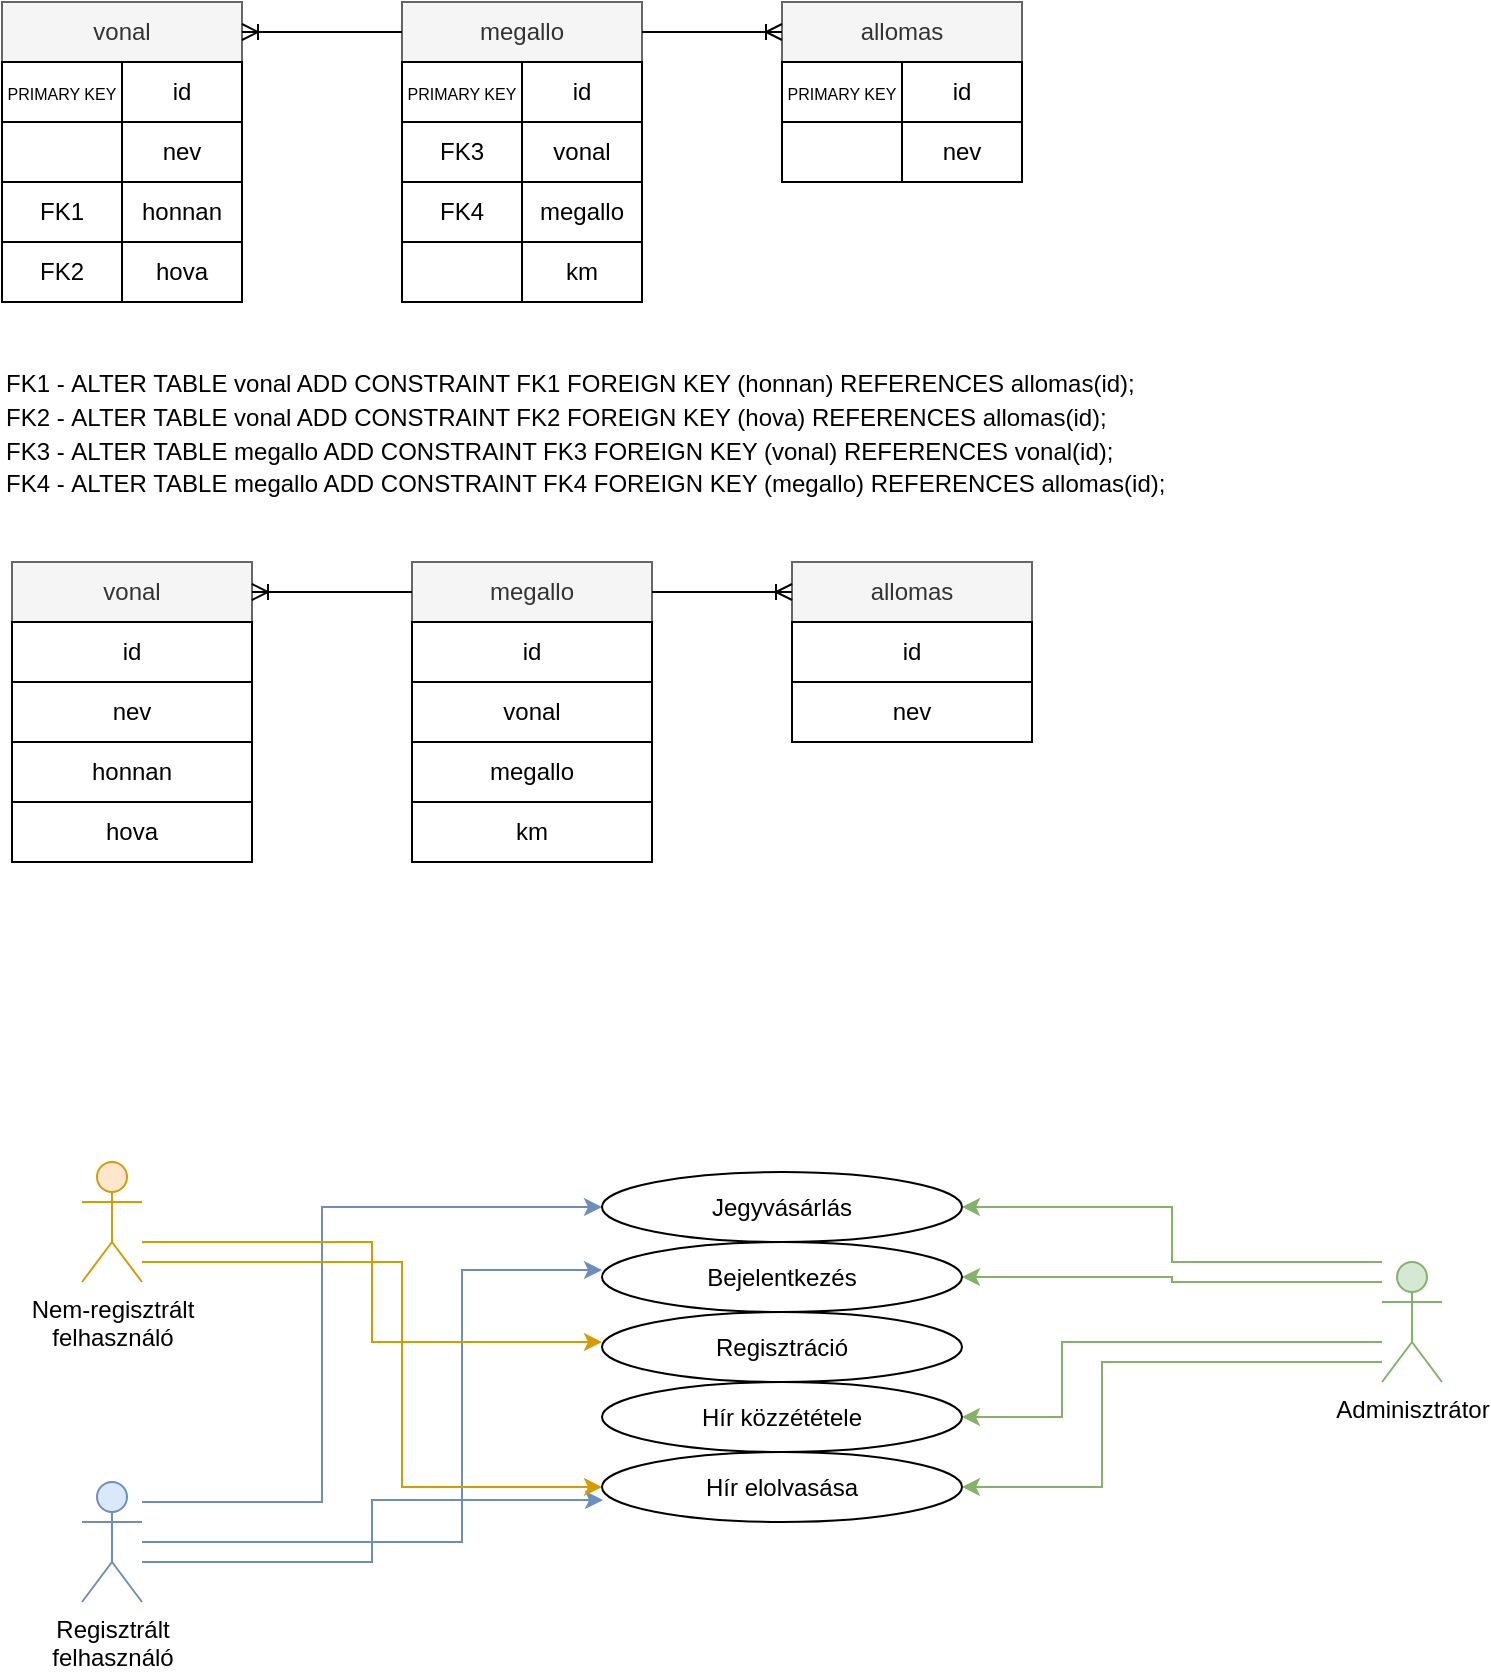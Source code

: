 <mxfile version="20.3.0" type="device"><diagram id="R2lEEEUBdFMjLlhIrx00" name="Page-1"><mxGraphModel dx="959" dy="571" grid="1" gridSize="10" guides="1" tooltips="1" connect="1" arrows="1" fold="1" page="1" pageScale="1" pageWidth="850" pageHeight="1100" math="0" shadow="0" extFonts="Permanent Marker^https://fonts.googleapis.com/css?family=Permanent+Marker"><root><mxCell id="0"/><mxCell id="1" parent="0"/><mxCell id="1cXi6XWxGu7-OifEeSoq-1" value="allomas" style="rounded=0;whiteSpace=wrap;html=1;fillColor=#f5f5f5;fontColor=#333333;strokeColor=#666666;" vertex="1" parent="1"><mxGeometry x="450" y="70" width="120" height="30" as="geometry"/></mxCell><mxCell id="1cXi6XWxGu7-OifEeSoq-3" value="id" style="rounded=0;whiteSpace=wrap;html=1;" vertex="1" parent="1"><mxGeometry x="510" y="100" width="60" height="30" as="geometry"/></mxCell><mxCell id="1cXi6XWxGu7-OifEeSoq-4" value="vonal" style="rounded=0;whiteSpace=wrap;html=1;fillColor=#f5f5f5;fontColor=#333333;strokeColor=#666666;" vertex="1" parent="1"><mxGeometry x="60" y="70" width="120" height="30" as="geometry"/></mxCell><mxCell id="1cXi6XWxGu7-OifEeSoq-5" value="id" style="rounded=0;whiteSpace=wrap;html=1;" vertex="1" parent="1"><mxGeometry x="120" y="100" width="60" height="30" as="geometry"/></mxCell><mxCell id="1cXi6XWxGu7-OifEeSoq-6" value="megallo" style="rounded=0;whiteSpace=wrap;html=1;fillColor=#f5f5f5;fontColor=#333333;strokeColor=#666666;" vertex="1" parent="1"><mxGeometry x="260" y="70" width="120" height="30" as="geometry"/></mxCell><mxCell id="1cXi6XWxGu7-OifEeSoq-7" value="id" style="rounded=0;whiteSpace=wrap;html=1;" vertex="1" parent="1"><mxGeometry x="320" y="100" width="60" height="30" as="geometry"/></mxCell><mxCell id="1cXi6XWxGu7-OifEeSoq-15" value="nev" style="rounded=0;whiteSpace=wrap;html=1;" vertex="1" parent="1"><mxGeometry x="510" y="130" width="60" height="30" as="geometry"/></mxCell><mxCell id="1cXi6XWxGu7-OifEeSoq-16" value="nev" style="rounded=0;whiteSpace=wrap;html=1;" vertex="1" parent="1"><mxGeometry x="120" y="130" width="60" height="30" as="geometry"/></mxCell><mxCell id="1cXi6XWxGu7-OifEeSoq-17" value="honnan" style="rounded=0;whiteSpace=wrap;html=1;" vertex="1" parent="1"><mxGeometry x="120" y="160" width="60" height="30" as="geometry"/></mxCell><mxCell id="1cXi6XWxGu7-OifEeSoq-18" value="hova" style="rounded=0;whiteSpace=wrap;html=1;" vertex="1" parent="1"><mxGeometry x="120" y="190" width="60" height="30" as="geometry"/></mxCell><mxCell id="1cXi6XWxGu7-OifEeSoq-19" value="vonal" style="rounded=0;whiteSpace=wrap;html=1;" vertex="1" parent="1"><mxGeometry x="320" y="130" width="60" height="30" as="geometry"/></mxCell><mxCell id="1cXi6XWxGu7-OifEeSoq-20" value="megallo" style="rounded=0;whiteSpace=wrap;html=1;" vertex="1" parent="1"><mxGeometry x="320" y="160" width="60" height="30" as="geometry"/></mxCell><mxCell id="1cXi6XWxGu7-OifEeSoq-21" value="km" style="rounded=0;whiteSpace=wrap;html=1;" vertex="1" parent="1"><mxGeometry x="320" y="190" width="60" height="30" as="geometry"/></mxCell><mxCell id="1cXi6XWxGu7-OifEeSoq-22" value="&lt;font style=&quot;font-size: 8px;&quot;&gt;PRIMARY KEY&lt;/font&gt;" style="rounded=0;whiteSpace=wrap;html=1;" vertex="1" parent="1"><mxGeometry x="450" y="100" width="60" height="30" as="geometry"/></mxCell><mxCell id="1cXi6XWxGu7-OifEeSoq-23" value="" style="rounded=0;whiteSpace=wrap;html=1;" vertex="1" parent="1"><mxGeometry x="450" y="130" width="60" height="30" as="geometry"/></mxCell><mxCell id="1cXi6XWxGu7-OifEeSoq-24" value="&lt;font style=&quot;font-size: 8px;&quot;&gt;PRIMARY KEY&lt;/font&gt;" style="rounded=0;whiteSpace=wrap;html=1;" vertex="1" parent="1"><mxGeometry x="60" y="100" width="60" height="30" as="geometry"/></mxCell><mxCell id="1cXi6XWxGu7-OifEeSoq-25" value="&lt;font style=&quot;font-size: 8px;&quot;&gt;PRIMARY KEY&lt;/font&gt;" style="rounded=0;whiteSpace=wrap;html=1;" vertex="1" parent="1"><mxGeometry x="260" y="100" width="60" height="30" as="geometry"/></mxCell><mxCell id="1cXi6XWxGu7-OifEeSoq-26" value="" style="rounded=0;whiteSpace=wrap;html=1;" vertex="1" parent="1"><mxGeometry x="60" y="130" width="60" height="30" as="geometry"/></mxCell><mxCell id="1cXi6XWxGu7-OifEeSoq-27" value="FK1" style="rounded=0;whiteSpace=wrap;html=1;" vertex="1" parent="1"><mxGeometry x="60" y="160" width="60" height="30" as="geometry"/></mxCell><mxCell id="1cXi6XWxGu7-OifEeSoq-28" value="FK2" style="rounded=0;whiteSpace=wrap;html=1;" vertex="1" parent="1"><mxGeometry x="60" y="190" width="60" height="30" as="geometry"/></mxCell><mxCell id="1cXi6XWxGu7-OifEeSoq-29" value="FK3" style="rounded=0;whiteSpace=wrap;html=1;" vertex="1" parent="1"><mxGeometry x="260" y="130" width="60" height="30" as="geometry"/></mxCell><mxCell id="1cXi6XWxGu7-OifEeSoq-30" value="FK4" style="rounded=0;whiteSpace=wrap;html=1;" vertex="1" parent="1"><mxGeometry x="260" y="160" width="60" height="30" as="geometry"/></mxCell><mxCell id="1cXi6XWxGu7-OifEeSoq-31" value="" style="rounded=0;whiteSpace=wrap;html=1;" vertex="1" parent="1"><mxGeometry x="260" y="190" width="60" height="30" as="geometry"/></mxCell><mxCell id="1cXi6XWxGu7-OifEeSoq-59" value="&lt;div style=&quot;&quot;&gt;&lt;span style=&quot;font-size: 12px; background-color: initial;&quot;&gt;FK1 -&amp;nbsp;ALTER TABLE vonal ADD CONSTRAINT FK1 FOREIGN KEY (honnan) REFERENCES allomas(id);&lt;/span&gt;&lt;/div&gt;&lt;div style=&quot;&quot;&gt;&lt;span style=&quot;font-size: 12px;&quot;&gt;FK2 -&amp;nbsp;ALTER TABLE vonal ADD CONSTRAINT FK2 FOREIGN KEY (hova) REFERENCES allomas(id);&lt;/span&gt;&lt;span style=&quot;font-size: 12px; background-color: initial;&quot;&gt;&lt;br&gt;&lt;/span&gt;&lt;/div&gt;&lt;div style=&quot;&quot;&gt;&lt;span style=&quot;font-size: 12px;&quot;&gt;FK3 -&amp;nbsp;ALTER TABLE megallo ADD CONSTRAINT FK3 FOREIGN KEY (vonal) REFERENCES vonal(id);&lt;/span&gt;&lt;span style=&quot;font-size: 12px;&quot;&gt;&lt;br&gt;&lt;/span&gt;&lt;/div&gt;&lt;div style=&quot;&quot;&gt;&lt;span style=&quot;font-size: 12px;&quot;&gt;FK4 -&amp;nbsp;ALTER TABLE megallo ADD CONSTRAINT FK4 FOREIGN KEY (megallo) REFERENCES allomas(id);&lt;/span&gt;&lt;span style=&quot;font-size: 12px;&quot;&gt;&lt;br&gt;&lt;/span&gt;&lt;/div&gt;" style="text;html=1;strokeColor=none;fillColor=none;align=left;verticalAlign=middle;whiteSpace=wrap;rounded=0;fontSize=14;" vertex="1" parent="1"><mxGeometry x="60" y="250" width="620" height="70" as="geometry"/></mxCell><mxCell id="1cXi6XWxGu7-OifEeSoq-60" value="" style="edgeStyle=entityRelationEdgeStyle;fontSize=12;html=1;endArrow=ERoneToMany;rounded=0;exitX=0;exitY=0.5;exitDx=0;exitDy=0;entryX=1;entryY=0.5;entryDx=0;entryDy=0;" edge="1" parent="1" source="1cXi6XWxGu7-OifEeSoq-6" target="1cXi6XWxGu7-OifEeSoq-4"><mxGeometry width="100" height="100" relative="1" as="geometry"><mxPoint x="180" y="230" as="sourcePoint"/><mxPoint x="210" y="110" as="targetPoint"/></mxGeometry></mxCell><mxCell id="1cXi6XWxGu7-OifEeSoq-61" value="" style="edgeStyle=entityRelationEdgeStyle;fontSize=12;html=1;endArrow=ERoneToMany;rounded=0;exitX=1;exitY=0.5;exitDx=0;exitDy=0;entryX=0;entryY=0.5;entryDx=0;entryDy=0;" edge="1" parent="1" source="1cXi6XWxGu7-OifEeSoq-6" target="1cXi6XWxGu7-OifEeSoq-1"><mxGeometry width="100" height="100" relative="1" as="geometry"><mxPoint x="270" y="95" as="sourcePoint"/><mxPoint x="430" y="140" as="targetPoint"/></mxGeometry></mxCell><mxCell id="1cXi6XWxGu7-OifEeSoq-63" value="allomas" style="rounded=0;whiteSpace=wrap;html=1;fillColor=#f5f5f5;fontColor=#333333;strokeColor=#666666;" vertex="1" parent="1"><mxGeometry x="455" y="350" width="120" height="30" as="geometry"/></mxCell><mxCell id="1cXi6XWxGu7-OifEeSoq-64" value="id" style="rounded=0;whiteSpace=wrap;html=1;" vertex="1" parent="1"><mxGeometry x="455" y="380" width="120" height="30" as="geometry"/></mxCell><mxCell id="1cXi6XWxGu7-OifEeSoq-65" value="vonal" style="rounded=0;whiteSpace=wrap;html=1;fillColor=#f5f5f5;fontColor=#333333;strokeColor=#666666;" vertex="1" parent="1"><mxGeometry x="65" y="350" width="120" height="30" as="geometry"/></mxCell><mxCell id="1cXi6XWxGu7-OifEeSoq-66" value="id" style="rounded=0;whiteSpace=wrap;html=1;" vertex="1" parent="1"><mxGeometry x="65" y="380" width="120" height="30" as="geometry"/></mxCell><mxCell id="1cXi6XWxGu7-OifEeSoq-67" value="megallo" style="rounded=0;whiteSpace=wrap;html=1;fillColor=#f5f5f5;fontColor=#333333;strokeColor=#666666;" vertex="1" parent="1"><mxGeometry x="265" y="350" width="120" height="30" as="geometry"/></mxCell><mxCell id="1cXi6XWxGu7-OifEeSoq-68" value="id" style="rounded=0;whiteSpace=wrap;html=1;" vertex="1" parent="1"><mxGeometry x="265" y="380" width="120" height="30" as="geometry"/></mxCell><mxCell id="1cXi6XWxGu7-OifEeSoq-69" value="nev" style="rounded=0;whiteSpace=wrap;html=1;" vertex="1" parent="1"><mxGeometry x="455" y="410" width="120" height="30" as="geometry"/></mxCell><mxCell id="1cXi6XWxGu7-OifEeSoq-70" value="nev" style="rounded=0;whiteSpace=wrap;html=1;" vertex="1" parent="1"><mxGeometry x="65" y="410" width="120" height="30" as="geometry"/></mxCell><mxCell id="1cXi6XWxGu7-OifEeSoq-71" value="honnan" style="rounded=0;whiteSpace=wrap;html=1;" vertex="1" parent="1"><mxGeometry x="65" y="440" width="120" height="30" as="geometry"/></mxCell><mxCell id="1cXi6XWxGu7-OifEeSoq-72" value="hova" style="rounded=0;whiteSpace=wrap;html=1;" vertex="1" parent="1"><mxGeometry x="65" y="470" width="120" height="30" as="geometry"/></mxCell><mxCell id="1cXi6XWxGu7-OifEeSoq-73" value="vonal" style="rounded=0;whiteSpace=wrap;html=1;" vertex="1" parent="1"><mxGeometry x="265" y="410" width="120" height="30" as="geometry"/></mxCell><mxCell id="1cXi6XWxGu7-OifEeSoq-74" value="megallo" style="rounded=0;whiteSpace=wrap;html=1;" vertex="1" parent="1"><mxGeometry x="265" y="440" width="120" height="30" as="geometry"/></mxCell><mxCell id="1cXi6XWxGu7-OifEeSoq-75" value="km" style="rounded=0;whiteSpace=wrap;html=1;" vertex="1" parent="1"><mxGeometry x="265" y="470" width="120" height="30" as="geometry"/></mxCell><mxCell id="1cXi6XWxGu7-OifEeSoq-86" value="" style="edgeStyle=entityRelationEdgeStyle;fontSize=12;html=1;endArrow=ERoneToMany;rounded=0;exitX=0;exitY=0.5;exitDx=0;exitDy=0;entryX=1;entryY=0.5;entryDx=0;entryDy=0;" edge="1" parent="1" source="1cXi6XWxGu7-OifEeSoq-67" target="1cXi6XWxGu7-OifEeSoq-65"><mxGeometry width="100" height="100" relative="1" as="geometry"><mxPoint x="185" y="510" as="sourcePoint"/><mxPoint x="215" y="390" as="targetPoint"/></mxGeometry></mxCell><mxCell id="1cXi6XWxGu7-OifEeSoq-87" value="" style="edgeStyle=entityRelationEdgeStyle;fontSize=12;html=1;endArrow=ERoneToMany;rounded=0;exitX=1;exitY=0.5;exitDx=0;exitDy=0;entryX=0;entryY=0.5;entryDx=0;entryDy=0;" edge="1" parent="1" source="1cXi6XWxGu7-OifEeSoq-67" target="1cXi6XWxGu7-OifEeSoq-63"><mxGeometry width="100" height="100" relative="1" as="geometry"><mxPoint x="275" y="375" as="sourcePoint"/><mxPoint x="435" y="420" as="targetPoint"/></mxGeometry></mxCell><mxCell id="1cXi6XWxGu7-OifEeSoq-102" style="edgeStyle=orthogonalEdgeStyle;rounded=0;orthogonalLoop=1;jettySize=auto;html=1;entryX=0;entryY=0.5;entryDx=0;entryDy=0;fontSize=12;fillColor=#dae8fc;strokeColor=#6c8ebf;" edge="1" parent="1" source="1cXi6XWxGu7-OifEeSoq-88" target="1cXi6XWxGu7-OifEeSoq-92"><mxGeometry relative="1" as="geometry"><Array as="points"><mxPoint x="220" y="820"/><mxPoint x="220" y="673"/></Array></mxGeometry></mxCell><mxCell id="1cXi6XWxGu7-OifEeSoq-105" style="edgeStyle=orthogonalEdgeStyle;rounded=0;orthogonalLoop=1;jettySize=auto;html=1;entryX=0;entryY=0.4;entryDx=0;entryDy=0;entryPerimeter=0;fontSize=12;fillColor=#dae8fc;strokeColor=#6c8ebf;" edge="1" parent="1" source="1cXi6XWxGu7-OifEeSoq-88" target="1cXi6XWxGu7-OifEeSoq-93"><mxGeometry relative="1" as="geometry"><Array as="points"><mxPoint x="290" y="840"/><mxPoint x="290" y="704"/></Array></mxGeometry></mxCell><mxCell id="1cXi6XWxGu7-OifEeSoq-106" style="edgeStyle=orthogonalEdgeStyle;rounded=0;orthogonalLoop=1;jettySize=auto;html=1;entryX=0.003;entryY=0.686;entryDx=0;entryDy=0;entryPerimeter=0;fontSize=12;fontColor=#FF0000;fillColor=#dae8fc;strokeColor=#6c8ebf;" edge="1" parent="1" source="1cXi6XWxGu7-OifEeSoq-88" target="1cXi6XWxGu7-OifEeSoq-97"><mxGeometry relative="1" as="geometry"><Array as="points"><mxPoint x="245" y="850"/><mxPoint x="245" y="819"/></Array></mxGeometry></mxCell><mxCell id="1cXi6XWxGu7-OifEeSoq-88" value="Regisztrált &lt;br&gt;felhasználó" style="shape=umlActor;verticalLabelPosition=bottom;verticalAlign=top;html=1;fontSize=12;fillColor=#dae8fc;strokeColor=#6c8ebf;" vertex="1" parent="1"><mxGeometry x="100" y="810" width="30" height="60" as="geometry"/></mxCell><mxCell id="1cXi6XWxGu7-OifEeSoq-108" style="edgeStyle=orthogonalEdgeStyle;rounded=0;orthogonalLoop=1;jettySize=auto;html=1;entryX=1;entryY=0.5;entryDx=0;entryDy=0;fontSize=12;fontColor=#FF0000;fillColor=#d5e8d4;strokeColor=#82b366;" edge="1" parent="1" source="1cXi6XWxGu7-OifEeSoq-89" target="1cXi6XWxGu7-OifEeSoq-92"><mxGeometry relative="1" as="geometry"><Array as="points"><mxPoint x="645" y="700"/><mxPoint x="645" y="673"/></Array></mxGeometry></mxCell><mxCell id="1cXi6XWxGu7-OifEeSoq-109" style="edgeStyle=orthogonalEdgeStyle;rounded=0;orthogonalLoop=1;jettySize=auto;html=1;entryX=1;entryY=0.5;entryDx=0;entryDy=0;fontSize=12;fontColor=#FF0000;fillColor=#d5e8d4;strokeColor=#82b366;" edge="1" parent="1" source="1cXi6XWxGu7-OifEeSoq-89" target="1cXi6XWxGu7-OifEeSoq-93"><mxGeometry relative="1" as="geometry"><Array as="points"><mxPoint x="645" y="710"/><mxPoint x="645" y="708"/></Array></mxGeometry></mxCell><mxCell id="1cXi6XWxGu7-OifEeSoq-110" style="edgeStyle=orthogonalEdgeStyle;rounded=0;orthogonalLoop=1;jettySize=auto;html=1;entryX=1;entryY=0.5;entryDx=0;entryDy=0;fontSize=12;fontColor=#FF0000;fillColor=#d5e8d4;strokeColor=#82b366;" edge="1" parent="1" source="1cXi6XWxGu7-OifEeSoq-89" target="1cXi6XWxGu7-OifEeSoq-96"><mxGeometry relative="1" as="geometry"><Array as="points"><mxPoint x="590" y="740"/><mxPoint x="590" y="778"/></Array></mxGeometry></mxCell><mxCell id="1cXi6XWxGu7-OifEeSoq-111" style="edgeStyle=orthogonalEdgeStyle;rounded=0;orthogonalLoop=1;jettySize=auto;html=1;entryX=1;entryY=0.5;entryDx=0;entryDy=0;fontSize=12;fontColor=#FF0000;fillColor=#d5e8d4;strokeColor=#82b366;" edge="1" parent="1" source="1cXi6XWxGu7-OifEeSoq-89" target="1cXi6XWxGu7-OifEeSoq-97"><mxGeometry relative="1" as="geometry"><Array as="points"><mxPoint x="610" y="750"/><mxPoint x="610" y="813"/></Array></mxGeometry></mxCell><mxCell id="1cXi6XWxGu7-OifEeSoq-89" value="Adminisztrátor" style="shape=umlActor;verticalLabelPosition=bottom;verticalAlign=top;html=1;fontSize=12;fillColor=#d5e8d4;strokeColor=#82b366;" vertex="1" parent="1"><mxGeometry x="750" y="700" width="30" height="60" as="geometry"/></mxCell><mxCell id="1cXi6XWxGu7-OifEeSoq-101" style="edgeStyle=orthogonalEdgeStyle;rounded=0;orthogonalLoop=1;jettySize=auto;html=1;entryX=0;entryY=0.5;entryDx=0;entryDy=0;fontSize=12;fillColor=#ffe6cc;strokeColor=#d79b00;" edge="1" parent="1" source="1cXi6XWxGu7-OifEeSoq-91" target="1cXi6XWxGu7-OifEeSoq-97"><mxGeometry relative="1" as="geometry"><mxPoint x="130" y="680" as="sourcePoint"/><Array as="points"><mxPoint x="260" y="700"/><mxPoint x="260" y="813"/></Array></mxGeometry></mxCell><mxCell id="1cXi6XWxGu7-OifEeSoq-103" style="edgeStyle=orthogonalEdgeStyle;rounded=0;orthogonalLoop=1;jettySize=auto;html=1;entryX=0;entryY=0.429;entryDx=0;entryDy=0;entryPerimeter=0;fontSize=12;fillColor=#ffe6cc;strokeColor=#d79b00;" edge="1" parent="1" target="1cXi6XWxGu7-OifEeSoq-95"><mxGeometry relative="1" as="geometry"><mxPoint x="130" y="690" as="sourcePoint"/><Array as="points"><mxPoint x="130" y="690"/><mxPoint x="245" y="690"/><mxPoint x="245" y="740"/></Array></mxGeometry></mxCell><mxCell id="1cXi6XWxGu7-OifEeSoq-91" value="Nem-regisztrált&lt;br&gt;felhasználó" style="shape=umlActor;verticalLabelPosition=bottom;verticalAlign=top;html=1;fontSize=12;fillColor=#ffe6cc;strokeColor=#d79b00;" vertex="1" parent="1"><mxGeometry x="100" y="650" width="30" height="60" as="geometry"/></mxCell><mxCell id="1cXi6XWxGu7-OifEeSoq-92" value="Jegyvásárlás" style="ellipse;whiteSpace=wrap;html=1;fontSize=12;" vertex="1" parent="1"><mxGeometry x="360" y="655" width="180" height="35" as="geometry"/></mxCell><mxCell id="1cXi6XWxGu7-OifEeSoq-93" value="Bejelentkezés" style="ellipse;whiteSpace=wrap;html=1;fontSize=12;" vertex="1" parent="1"><mxGeometry x="360" y="690" width="180" height="35" as="geometry"/></mxCell><mxCell id="1cXi6XWxGu7-OifEeSoq-95" value="Regisztráció" style="ellipse;whiteSpace=wrap;html=1;fontSize=12;" vertex="1" parent="1"><mxGeometry x="360" y="725" width="180" height="35" as="geometry"/></mxCell><mxCell id="1cXi6XWxGu7-OifEeSoq-96" value="Hír közzététele" style="ellipse;whiteSpace=wrap;html=1;fontSize=12;" vertex="1" parent="1"><mxGeometry x="360" y="760" width="180" height="35" as="geometry"/></mxCell><mxCell id="1cXi6XWxGu7-OifEeSoq-97" value="Hír elolvasása" style="ellipse;whiteSpace=wrap;html=1;fontSize=12;" vertex="1" parent="1"><mxGeometry x="360" y="795" width="180" height="35" as="geometry"/></mxCell></root></mxGraphModel></diagram></mxfile>